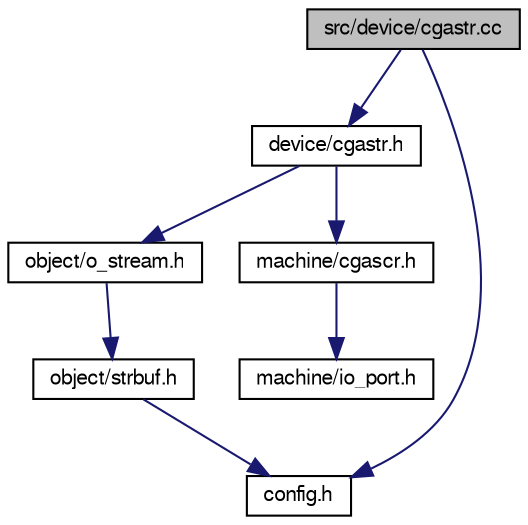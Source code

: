 digraph "src/device/cgastr.cc"
{
  bgcolor="transparent";
  edge [fontname="FreeSans",fontsize="10",labelfontname="FreeSans",labelfontsize="10"];
  node [fontname="FreeSans",fontsize="10",shape=record];
  Node1 [label="src/device/cgastr.cc",height=0.2,width=0.4,color="black", fillcolor="grey75", style="filled" fontcolor="black"];
  Node1 -> Node2 [color="midnightblue",fontsize="10",style="solid",fontname="FreeSans"];
  Node2 [label="device/cgastr.h",height=0.2,width=0.4,color="black",URL="$cgastr_8h.html"];
  Node2 -> Node3 [color="midnightblue",fontsize="10",style="solid",fontname="FreeSans"];
  Node3 [label="object/o_stream.h",height=0.2,width=0.4,color="black",URL="$o__stream_8h.html"];
  Node3 -> Node4 [color="midnightblue",fontsize="10",style="solid",fontname="FreeSans"];
  Node4 [label="object/strbuf.h",height=0.2,width=0.4,color="black",URL="$strbuf_8h.html"];
  Node4 -> Node5 [color="midnightblue",fontsize="10",style="solid",fontname="FreeSans"];
  Node5 [label="config.h",height=0.2,width=0.4,color="black",URL="$config_8h.html",tooltip="verschiedene defines für Einstellungen"];
  Node2 -> Node6 [color="midnightblue",fontsize="10",style="solid",fontname="FreeSans"];
  Node6 [label="machine/cgascr.h",height=0.2,width=0.4,color="black",URL="$cgascr_8h.html"];
  Node6 -> Node7 [color="midnightblue",fontsize="10",style="solid",fontname="FreeSans"];
  Node7 [label="machine/io_port.h",height=0.2,width=0.4,color="black",URL="$io__port_8h.html"];
  Node1 -> Node5 [color="midnightblue",fontsize="10",style="solid",fontname="FreeSans"];
}
